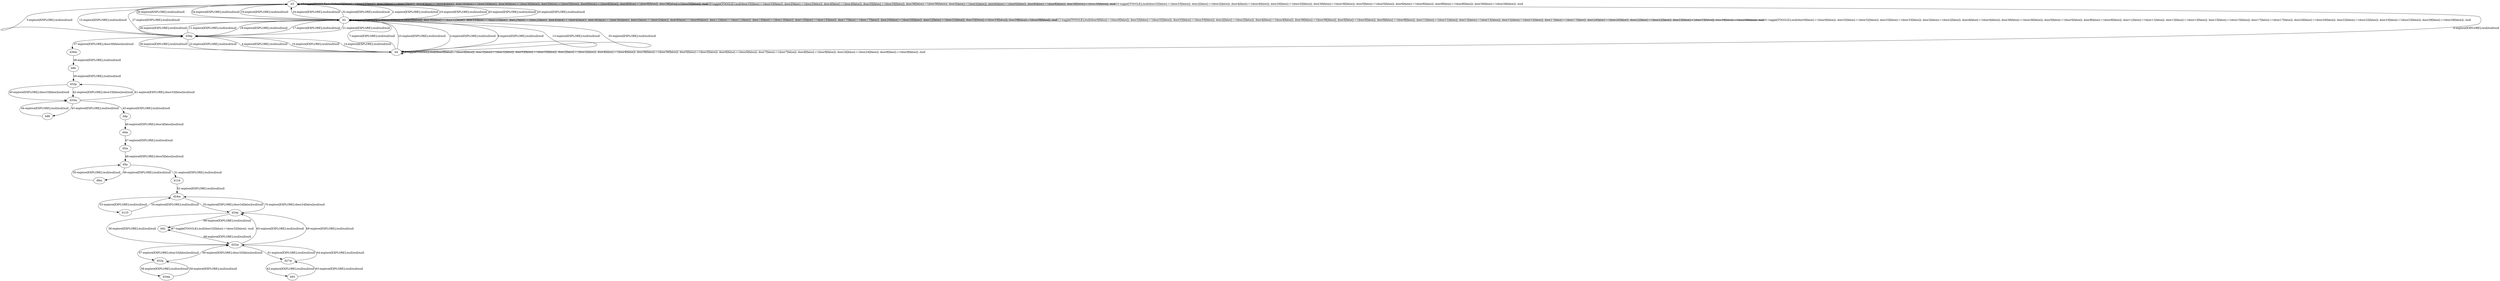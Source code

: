 # Total number of goals covered by this test: 1
# b92 --> d32m

digraph g {
"b3" -> "b2" [label = "1-explore[EXPLORE];/null/null/null"];
"b2" -> "b2" [label = "2-toggle[TOGGLE];/null/door0[false]:=!(door0[false]); door32[false]:=!(door32[false]); door33[false]:=!(door33[false]); door2[false]:=!(door2[false]); door4[false]:=!(door4[false]); door36[false]:=!(door36[false]); door5[false]:=!(door5[false]); door9[false]:=!(door9[false]); door11[false]:=!(door11[false]); door13[false]:=!(door13[false]); door15[false]:=!(door15[false]); door17[false]:=!(door17[false]); door20[false]:=!(door20[false]); door22[false]:=!(door22[false]); door23[false]:=!(door23[false]); door29[false]:=!(door29[false]); /null"];
"b2" -> "b4" [label = "3-explore[EXPLORE];/null/null/null"];
"b4" -> "d36p" [label = "4-explore[EXPLORE];/null/null/null"];
"d36p" -> "b3" [label = "5-explore[EXPLORE];/null/null/null"];
"b3" -> "b4" [label = "6-explore[EXPLORE];/null/null/null"];
"b4" -> "b2" [label = "7-explore[EXPLORE];/null/null/null"];
"b2" -> "b4" [label = "8-explore[EXPLORE];/null/null/null"];
"b4" -> "b4" [label = "9-toggle[TOGGLE];/null/door0[false]:=!(door0[false]); door1[false]:=!(door1[false]); door33[false]:=!(door33[false]); door2[false]:=!(door2[false]); door4[false]:=!(door4[false]); door36[false]:=!(door36[false]); door5[false]:=!(door5[false]); door6[false]:=!(door6[false]); door7[false]:=!(door7[false]); door8[false]:=!(door8[false]); door24[false]:=!(door24[false]); door9[false]:=!(door9[false]); /null"];
"b4" -> "d36p" [label = "10-explore[EXPLORE];/null/null/null"];
"d36p" -> "b2" [label = "11-explore[EXPLORE];/null/null/null"];
"b2" -> "b2" [label = "12-toggle[TOGGLE];/null/door0[false]:=!(door0[false]); door32[false]:=!(door32[false]); door33[false]:=!(door33[false]); door2[false]:=!(door2[false]); door4[false]:=!(door4[false]); door36[false]:=!(door36[false]); door5[false]:=!(door5[false]); door9[false]:=!(door9[false]); door11[false]:=!(door11[false]); door13[false]:=!(door13[false]); door15[false]:=!(door15[false]); door17[false]:=!(door17[false]); door20[false]:=!(door20[false]); door22[false]:=!(door22[false]); door23[false]:=!(door23[false]); door29[false]:=!(door29[false]); /null"];
"b2" -> "b4" [label = "13-explore[EXPLORE];/null/null/null"];
"b4" -> "d36p" [label = "14-explore[EXPLORE];/null/null/null"];
"d36p" -> "b3" [label = "15-explore[EXPLORE];/null/null/null"];
"b3" -> "b2" [label = "16-explore[EXPLORE];/null/null/null"];
"b2" -> "d36p" [label = "17-explore[EXPLORE];/null/null/null"];
"d36p" -> "b2" [label = "18-explore[EXPLORE];/null/null/null"];
"b2" -> "b3" [label = "19-explore[EXPLORE];/null/null/null"];
"b3" -> "b2" [label = "20-explore[EXPLORE];/null/null/null"];
"b2" -> "d36p" [label = "21-explore[EXPLORE];/null/null/null"];
"d36p" -> "b4" [label = "22-explore[EXPLORE];/null/null/null"];
"b4" -> "b2" [label = "23-explore[EXPLORE];/null/null/null"];
"b2" -> "b3" [label = "24-explore[EXPLORE];/null/null/null"];
"b3" -> "b2" [label = "25-explore[EXPLORE];/null/null/null"];
"b2" -> "d36p" [label = "26-explore[EXPLORE];/null/null/null"];
"d36p" -> "b3" [label = "27-explore[EXPLORE];/null/null/null"];
"b3" -> "b3" [label = "28-toggle[TOGGLE];/null/door33[false]:=!(door33[false]); door2[false]:=!(door2[false]); door4[false]:=!(door4[false]); door20[false]:=!(door20[false]); door36[false]:=!(door36[false]); door5[false]:=!(door5[false]); door6[false]:=!(door6[false]); door8[false]:=!(door8[false]); door26[false]:=!(door26[false]); /null"];
"b3" -> "b3" [label = "29-toggle[TOGGLE];/null/door33[false]:=!(door33[false]); door2[false]:=!(door2[false]); door4[false]:=!(door4[false]); door20[false]:=!(door20[false]); door36[false]:=!(door36[false]); door5[false]:=!(door5[false]); door6[false]:=!(door6[false]); door8[false]:=!(door8[false]); door26[false]:=!(door26[false]); /null"];
"b3" -> "b2" [label = "30-explore[EXPLORE];/null/null/null"];
"b2" -> "b2" [label = "31-toggle[TOGGLE];/null/door0[false]:=!(door0[false]); door32[false]:=!(door32[false]); door33[false]:=!(door33[false]); door2[false]:=!(door2[false]); door4[false]:=!(door4[false]); door36[false]:=!(door36[false]); door5[false]:=!(door5[false]); door9[false]:=!(door9[false]); door11[false]:=!(door11[false]); door13[false]:=!(door13[false]); door15[false]:=!(door15[false]); door17[false]:=!(door17[false]); door20[false]:=!(door20[false]); door22[false]:=!(door22[false]); door23[false]:=!(door23[false]); door29[false]:=!(door29[false]); /null"];
"b2" -> "b3" [label = "32-explore[EXPLORE];/null/null/null"];
"b3" -> "b3" [label = "33-toggle[TOGGLE];/null/door33[false]:=!(door33[false]); door2[false]:=!(door2[false]); door4[false]:=!(door4[false]); door20[false]:=!(door20[false]); door36[false]:=!(door36[false]); door5[false]:=!(door5[false]); door6[false]:=!(door6[false]); door8[false]:=!(door8[false]); door26[false]:=!(door26[false]); /null"];
"b3" -> "b2" [label = "34-explore[EXPLORE];/null/null/null"];
"b2" -> "b4" [label = "35-explore[EXPLORE];/null/null/null"];
"b4" -> "d36p" [label = "36-explore[EXPLORE];/null/null/null"];
"d36p" -> "d36m" [label = "37-explore[EXPLORE];/door36[false]/null/null"];
"d36m" -> "b86" [label = "38-explore[EXPLORE];/null/null/null"];
"b86" -> "d33p" [label = "39-explore[EXPLORE];/null/null/null"];
"d33p" -> "d33m" [label = "40-explore[EXPLORE];/door33[false]/null/null"];
"d33m" -> "d33p" [label = "41-explore[EXPLORE];/door33[false]/null/null"];
"d33p" -> "d33m" [label = "42-explore[EXPLORE];/door33[false]/null/null"];
"d33m" -> "b88" [label = "43-explore[EXPLORE];/null/null/null"];
"b88" -> "d33m" [label = "44-explore[EXPLORE];/null/null/null"];
"d33m" -> "d4p" [label = "45-explore[EXPLORE];/null/null/null"];
"d4p" -> "d4m" [label = "46-explore[EXPLORE];/door4[false]/null/null"];
"d4m" -> "d5m" [label = "47-explore[EXPLORE];/null/null/null"];
"d5m" -> "d5p" [label = "48-explore[EXPLORE];/door5[false]/null/null"];
"d5p" -> "d9m" [label = "49-explore[EXPLORE];/null/null/null"];
"d9m" -> "d5p" [label = "50-explore[EXPLORE];/null/null/null"];
"d5p" -> "b124" [label = "51-explore[EXPLORE];/null/null/null"];
"b124" -> "d24m" [label = "52-explore[EXPLORE];/null/null/null"];
"d24m" -> "b125" [label = "53-explore[EXPLORE];/null/null/null"];
"b125" -> "d24m" [label = "54-explore[EXPLORE];/null/null/null"];
"d24m" -> "d24p" [label = "55-explore[EXPLORE];/door24[false]/null/null"];
"d24p" -> "d32m" [label = "56-explore[EXPLORE];/null/null/null"];
"d32m" -> "d32p" [label = "57-explore[EXPLORE];/door32[false]/null/null"];
"d32p" -> "d34m" [label = "58-explore[EXPLORE];/null/null/null"];
"d34m" -> "d32p" [label = "59-explore[EXPLORE];/null/null/null"];
"d32p" -> "d32m" [label = "60-explore[EXPLORE];/door32[false]/null/null"];
"d32m" -> "d27m" [label = "61-explore[EXPLORE];/null/null/null"];
"d27m" -> "b93" [label = "62-explore[EXPLORE];/null/null/null"];
"b93" -> "d27m" [label = "63-explore[EXPLORE];/null/null/null"];
"d27m" -> "d32m" [label = "64-explore[EXPLORE];/null/null/null"];
"d32m" -> "d24p" [label = "65-explore[EXPLORE];/null/null/null"];
"d24p" -> "b92" [label = "66-explore[EXPLORE];/null/null/null"];
"b92" -> "b92" [label = "67-toggle[TOGGLE];/null/door32[false]:=!(door32[false]); /null"];
"b92" -> "d32m" [label = "68-explore[EXPLORE];/null/null/null"];
"d32m" -> "d24p" [label = "69-explore[EXPLORE];/null/null/null"];
"d24p" -> "d24m" [label = "70-explore[EXPLORE];/door24[false]/null/null"];
}